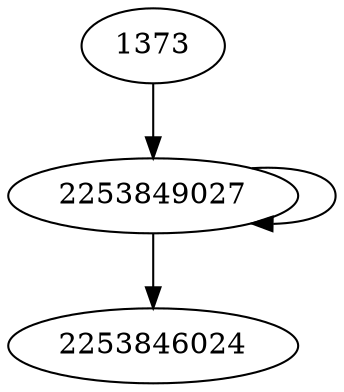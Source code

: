 digraph  {
2253846024;
2253849027;
1373;
2253849027 -> 2253846024;
2253849027 -> 2253849027;
1373 -> 2253849027;
}

